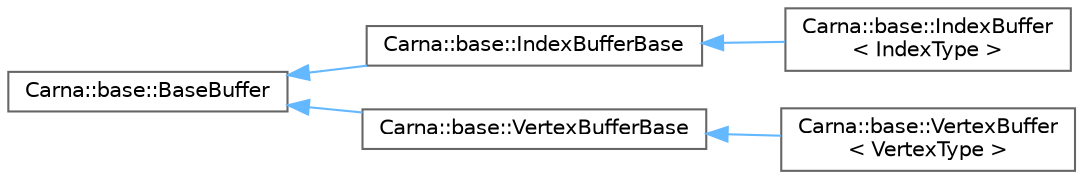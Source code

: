 digraph "Graphical Class Hierarchy"
{
 // LATEX_PDF_SIZE
  bgcolor="transparent";
  edge [fontname=Helvetica,fontsize=10,labelfontname=Helvetica,labelfontsize=10];
  node [fontname=Helvetica,fontsize=10,shape=box,height=0.2,width=0.4];
  rankdir="LR";
  Node0 [id="Node000000",label="Carna::base::BaseBuffer",height=0.2,width=0.4,color="grey40", fillcolor="white", style="filled",URL="$classCarna_1_1base_1_1BaseBuffer.html",tooltip="Implements OpenGL buffer objects maintenance RAII base class."];
  Node0 -> Node1 [id="edge3_Node000000_Node000001",dir="back",color="steelblue1",style="solid",tooltip=" "];
  Node1 [id="Node000001",label="Carna::base::IndexBufferBase",height=0.2,width=0.4,color="grey40", fillcolor="white", style="filled",URL="$classCarna_1_1base_1_1IndexBufferBase.html",tooltip="Maintains GL_ELEMENT_ARRAY_BUFFER object that holds the vertex indices, that interconnect the vertice..."];
  Node1 -> Node2 [id="edge4_Node000001_Node000002",dir="back",color="steelblue1",style="solid",tooltip=" "];
  Node2 [id="Node000002",label="Carna::base::IndexBuffer\l\< IndexType \>",height=0.2,width=0.4,color="grey40", fillcolor="white", style="filled",URL="$classCarna_1_1base_1_1IndexBuffer.html",tooltip="Specializes IndexBufferBase for particular IndexType."];
  Node0 -> Node3 [id="edge5_Node000000_Node000003",dir="back",color="steelblue1",style="solid",tooltip=" "];
  Node3 [id="Node000003",label="Carna::base::VertexBufferBase",height=0.2,width=0.4,color="grey40", fillcolor="white", style="filled",URL="$classCarna_1_1base_1_1VertexBufferBase.html",tooltip="Maintains GL_ARRAY_BUFFER object that holds vertices. This class realizes the RAII-idiom."];
  Node3 -> Node4 [id="edge6_Node000003_Node000004",dir="back",color="steelblue1",style="solid",tooltip=" "];
  Node4 [id="Node000004",label="Carna::base::VertexBuffer\l\< VertexType \>",height=0.2,width=0.4,color="grey40", fillcolor="white", style="filled",URL="$classCarna_1_1base_1_1VertexBuffer.html",tooltip="Specializes VertexBufferBase for particular VertexType."];
}
